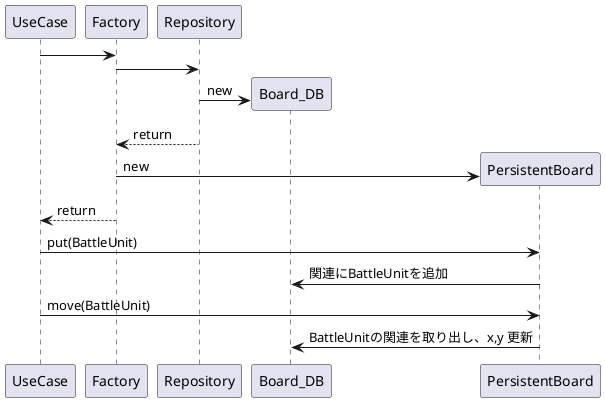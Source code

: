 @startuml
UseCase -> Factory
Factory -> Repository
create Board_DB
Repository -> Board_DB : new
Repository --> Factory : return
create PersistentBoard
Factory -> PersistentBoard : new
Factory --> UseCase : return
UseCase -> PersistentBoard : put(BattleUnit)
PersistentBoard -> Board_DB : 関連にBattleUnitを追加
UseCase -> PersistentBoard : move(BattleUnit)
PersistentBoard -> Board_DB : BattleUnitの関連を取り出し、x,y 更新
@enduml